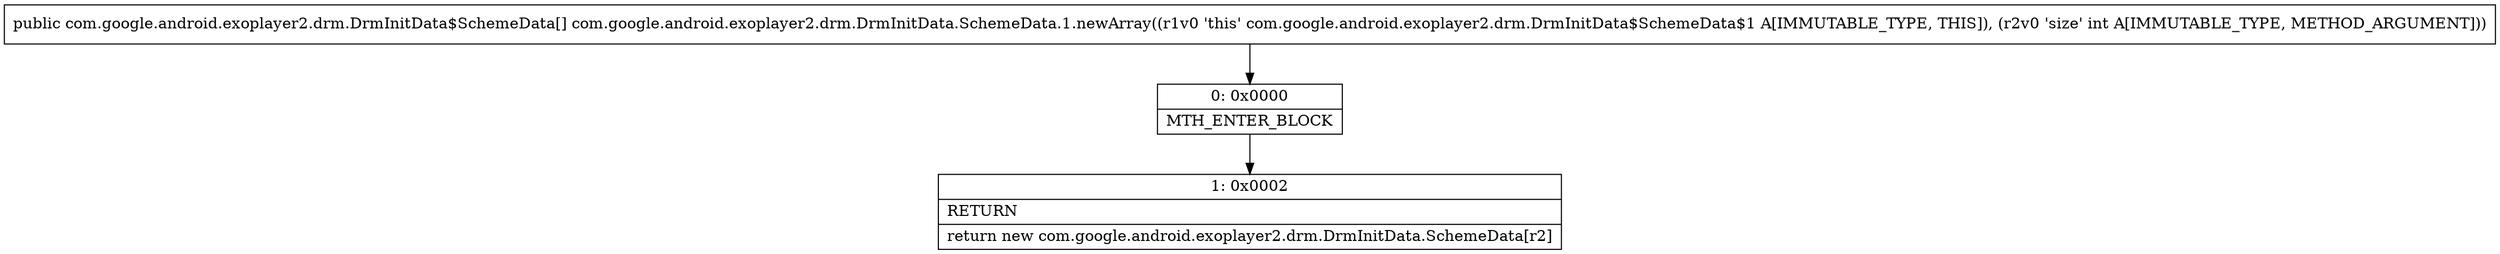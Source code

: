 digraph "CFG forcom.google.android.exoplayer2.drm.DrmInitData.SchemeData.1.newArray(I)[Lcom\/google\/android\/exoplayer2\/drm\/DrmInitData$SchemeData;" {
Node_0 [shape=record,label="{0\:\ 0x0000|MTH_ENTER_BLOCK\l}"];
Node_1 [shape=record,label="{1\:\ 0x0002|RETURN\l|return new com.google.android.exoplayer2.drm.DrmInitData.SchemeData[r2]\l}"];
MethodNode[shape=record,label="{public com.google.android.exoplayer2.drm.DrmInitData$SchemeData[] com.google.android.exoplayer2.drm.DrmInitData.SchemeData.1.newArray((r1v0 'this' com.google.android.exoplayer2.drm.DrmInitData$SchemeData$1 A[IMMUTABLE_TYPE, THIS]), (r2v0 'size' int A[IMMUTABLE_TYPE, METHOD_ARGUMENT])) }"];
MethodNode -> Node_0;
Node_0 -> Node_1;
}

